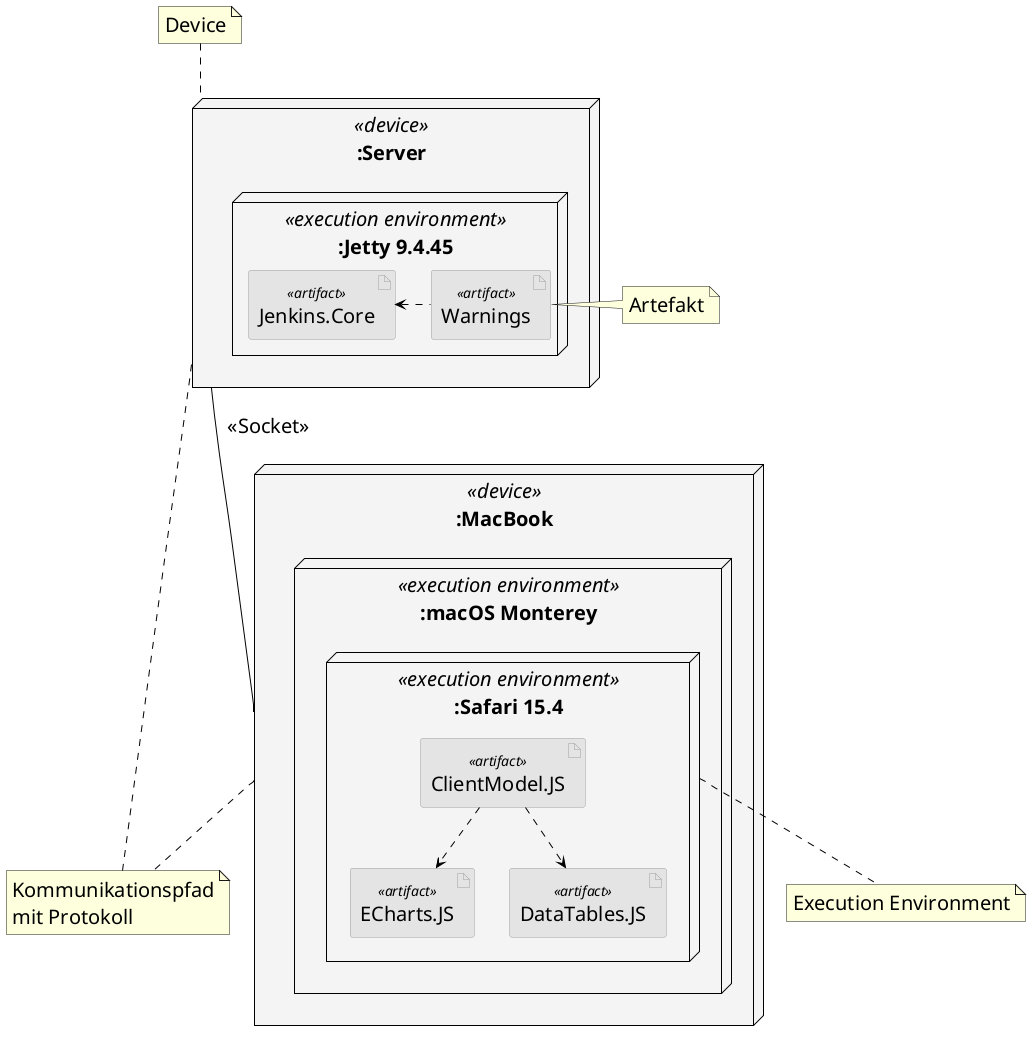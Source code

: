 @startuml

skinparam componentStyle uml2
skinparam FontName Arial Black
skinparam classFontName Arial
skinparam classAttributeIconSize 0
skinparam defaultFontSize 20
skinparam classFontSize 24
skinparam componentStyle uml2
skinparam ArrowColor black

skinparam node {
  BackgroundColor #f4f4f4
  BorderColor #a0a0a0
  BackgroundColor<<Main>> gold
  BorderColor black
}

skinparam artifact {
  BackgroundColor #e4e4e4
  BorderColor #a0a0a0
  ArrowColor black
  FontName  Arial Unicode MS
  FontSize 20
  StereotypeFontSize 14
}


node ":MacBook" <<device>> {
    node ":macOS Monterey" <<execution environment>>  {
        node ":Safari 15.4" <<execution environment>>  {
            artifact ECharts.JS <<artifact>> as EI
            artifact DataTables.JS <<artifact>> as DI
            artifact ClientModel.JS <<artifact>> as P
        }
    }
}


P ..> EI
P ..> DI

node ":Server" <<device>> {
    node ":Jetty 9.4.45" <<execution environment>>  {
        artifact Warnings <<artifact>> as W
        artifact Jenkins.Core <<artifact>> as C
    }
}

C <. W

":Server" -down- ":MacBook" : "  <<Socket>>"

note "Artefakt" as artifact
note "Kommunikationspfad\nmit Protokoll" as channel
note "Device" as device
note "Execution Environment" as env

":Server" .up. device
":Safari 15.4" .down. env

":Server" .. channel
":MacBook" .. channel

W .right. artifact


@enduml

